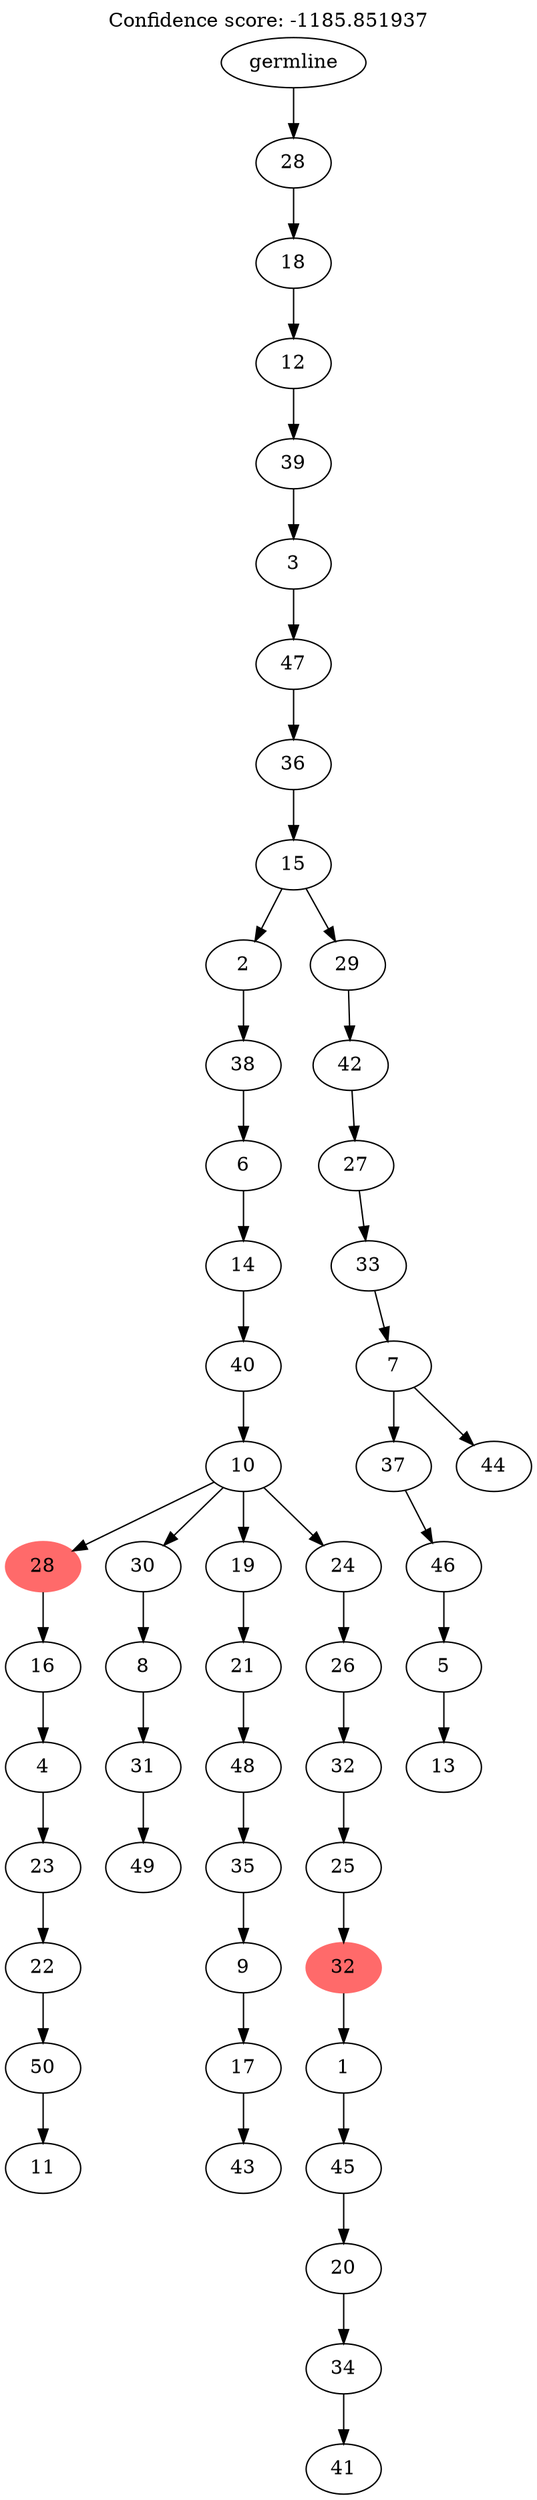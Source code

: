 digraph g {
	"51" -> "52";
	"52" [label="11"];
	"50" -> "51";
	"51" [label="50"];
	"49" -> "50";
	"50" [label="22"];
	"48" -> "49";
	"49" [label="23"];
	"47" -> "48";
	"48" [label="4"];
	"46" -> "47";
	"47" [label="16"];
	"44" -> "45";
	"45" [label="49"];
	"43" -> "44";
	"44" [label="31"];
	"42" -> "43";
	"43" [label="8"];
	"40" -> "41";
	"41" [label="43"];
	"39" -> "40";
	"40" [label="17"];
	"38" -> "39";
	"39" [label="9"];
	"37" -> "38";
	"38" [label="35"];
	"36" -> "37";
	"37" [label="48"];
	"35" -> "36";
	"36" [label="21"];
	"33" -> "34";
	"34" [label="41"];
	"32" -> "33";
	"33" [label="34"];
	"31" -> "32";
	"32" [label="20"];
	"30" -> "31";
	"31" [label="45"];
	"29" -> "30";
	"30" [label="1"];
	"28" -> "29";
	"29" [color=indianred1, style=filled, label="32"];
	"27" -> "28";
	"28" [label="25"];
	"26" -> "27";
	"27" [label="32"];
	"25" -> "26";
	"26" [label="26"];
	"24" -> "25";
	"25" [label="24"];
	"24" -> "35";
	"35" [label="19"];
	"24" -> "42";
	"42" [label="30"];
	"24" -> "46";
	"46" [color=indianred1, style=filled, label="28"];
	"23" -> "24";
	"24" [label="10"];
	"22" -> "23";
	"23" [label="40"];
	"21" -> "22";
	"22" [label="14"];
	"20" -> "21";
	"21" [label="6"];
	"19" -> "20";
	"20" [label="38"];
	"17" -> "18";
	"18" [label="13"];
	"16" -> "17";
	"17" [label="5"];
	"15" -> "16";
	"16" [label="46"];
	"13" -> "14";
	"14" [label="44"];
	"13" -> "15";
	"15" [label="37"];
	"12" -> "13";
	"13" [label="7"];
	"11" -> "12";
	"12" [label="33"];
	"10" -> "11";
	"11" [label="27"];
	"9" -> "10";
	"10" [label="42"];
	"8" -> "9";
	"9" [label="29"];
	"8" -> "19";
	"19" [label="2"];
	"7" -> "8";
	"8" [label="15"];
	"6" -> "7";
	"7" [label="36"];
	"5" -> "6";
	"6" [label="47"];
	"4" -> "5";
	"5" [label="3"];
	"3" -> "4";
	"4" [label="39"];
	"2" -> "3";
	"3" [label="12"];
	"1" -> "2";
	"2" [label="18"];
	"0" -> "1";
	"1" [label="28"];
	"0" [label="germline"];
	labelloc="t";
	label="Confidence score: -1185.851937";
}
